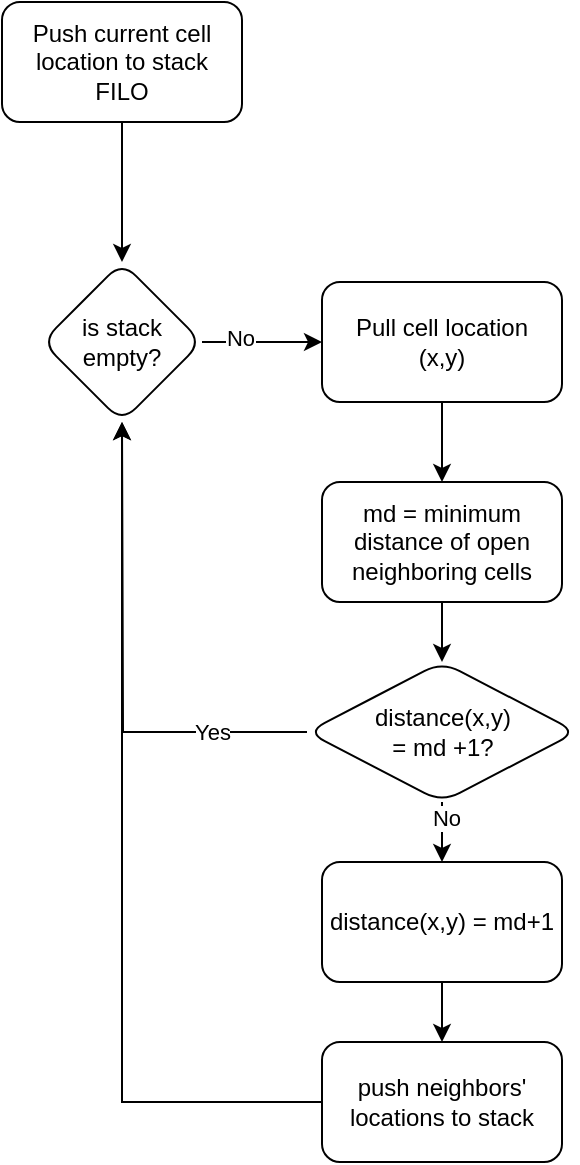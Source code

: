 <mxfile version="21.5.0" type="github">
  <diagram id="C5RBs43oDa-KdzZeNtuy" name="Page-1">
    <mxGraphModel dx="763" dy="1739" grid="1" gridSize="10" guides="1" tooltips="1" connect="1" arrows="1" fold="1" page="1" pageScale="1" pageWidth="827" pageHeight="1169" math="0" shadow="0">
      <root>
        <mxCell id="WIyWlLk6GJQsqaUBKTNV-0" />
        <mxCell id="WIyWlLk6GJQsqaUBKTNV-1" parent="WIyWlLk6GJQsqaUBKTNV-0" />
        <mxCell id="oW4gRNKTt0ASqbm8ZPZX-3" value="" style="edgeStyle=orthogonalEdgeStyle;rounded=0;orthogonalLoop=1;jettySize=auto;html=1;" edge="1" parent="WIyWlLk6GJQsqaUBKTNV-1" source="oW4gRNKTt0ASqbm8ZPZX-1" target="oW4gRNKTt0ASqbm8ZPZX-2">
          <mxGeometry relative="1" as="geometry" />
        </mxCell>
        <mxCell id="oW4gRNKTt0ASqbm8ZPZX-1" value="Push current cell location to stack &lt;br&gt;FILO" style="rounded=1;whiteSpace=wrap;html=1;" vertex="1" parent="WIyWlLk6GJQsqaUBKTNV-1">
          <mxGeometry x="70" y="-1110" width="120" height="60" as="geometry" />
        </mxCell>
        <mxCell id="oW4gRNKTt0ASqbm8ZPZX-5" value="" style="edgeStyle=orthogonalEdgeStyle;rounded=0;orthogonalLoop=1;jettySize=auto;html=1;" edge="1" parent="WIyWlLk6GJQsqaUBKTNV-1" source="oW4gRNKTt0ASqbm8ZPZX-2" target="oW4gRNKTt0ASqbm8ZPZX-4">
          <mxGeometry relative="1" as="geometry" />
        </mxCell>
        <mxCell id="oW4gRNKTt0ASqbm8ZPZX-6" value="No" style="edgeLabel;html=1;align=center;verticalAlign=middle;resizable=0;points=[];" vertex="1" connectable="0" parent="oW4gRNKTt0ASqbm8ZPZX-5">
          <mxGeometry x="-0.389" y="2" relative="1" as="geometry">
            <mxPoint as="offset" />
          </mxGeometry>
        </mxCell>
        <mxCell id="oW4gRNKTt0ASqbm8ZPZX-2" value="is stack empty?" style="rhombus;whiteSpace=wrap;html=1;rounded=1;" vertex="1" parent="WIyWlLk6GJQsqaUBKTNV-1">
          <mxGeometry x="90" y="-980" width="80" height="80" as="geometry" />
        </mxCell>
        <mxCell id="oW4gRNKTt0ASqbm8ZPZX-8" value="" style="edgeStyle=orthogonalEdgeStyle;rounded=0;orthogonalLoop=1;jettySize=auto;html=1;" edge="1" parent="WIyWlLk6GJQsqaUBKTNV-1" source="oW4gRNKTt0ASqbm8ZPZX-4" target="oW4gRNKTt0ASqbm8ZPZX-7">
          <mxGeometry relative="1" as="geometry" />
        </mxCell>
        <mxCell id="oW4gRNKTt0ASqbm8ZPZX-4" value="Pull cell location&lt;br&gt;(x,y)" style="whiteSpace=wrap;html=1;rounded=1;" vertex="1" parent="WIyWlLk6GJQsqaUBKTNV-1">
          <mxGeometry x="230" y="-970" width="120" height="60" as="geometry" />
        </mxCell>
        <mxCell id="oW4gRNKTt0ASqbm8ZPZX-10" value="" style="edgeStyle=orthogonalEdgeStyle;rounded=0;orthogonalLoop=1;jettySize=auto;html=1;" edge="1" parent="WIyWlLk6GJQsqaUBKTNV-1" source="oW4gRNKTt0ASqbm8ZPZX-7" target="oW4gRNKTt0ASqbm8ZPZX-9">
          <mxGeometry relative="1" as="geometry" />
        </mxCell>
        <mxCell id="oW4gRNKTt0ASqbm8ZPZX-7" value="md = minimum distance of open neighboring cells" style="whiteSpace=wrap;html=1;rounded=1;" vertex="1" parent="WIyWlLk6GJQsqaUBKTNV-1">
          <mxGeometry x="230" y="-870" width="120" height="60" as="geometry" />
        </mxCell>
        <mxCell id="oW4gRNKTt0ASqbm8ZPZX-12" value="" style="edgeStyle=orthogonalEdgeStyle;rounded=0;orthogonalLoop=1;jettySize=auto;html=1;" edge="1" parent="WIyWlLk6GJQsqaUBKTNV-1" source="oW4gRNKTt0ASqbm8ZPZX-9" target="oW4gRNKTt0ASqbm8ZPZX-11">
          <mxGeometry relative="1" as="geometry" />
        </mxCell>
        <mxCell id="oW4gRNKTt0ASqbm8ZPZX-18" value="No" style="edgeLabel;html=1;align=center;verticalAlign=middle;resizable=0;points=[];" vertex="1" connectable="0" parent="oW4gRNKTt0ASqbm8ZPZX-12">
          <mxGeometry x="-0.687" y="2" relative="1" as="geometry">
            <mxPoint as="offset" />
          </mxGeometry>
        </mxCell>
        <mxCell id="oW4gRNKTt0ASqbm8ZPZX-16" style="edgeStyle=orthogonalEdgeStyle;rounded=0;orthogonalLoop=1;jettySize=auto;html=1;exitX=0;exitY=0.5;exitDx=0;exitDy=0;" edge="1" parent="WIyWlLk6GJQsqaUBKTNV-1" source="oW4gRNKTt0ASqbm8ZPZX-9">
          <mxGeometry relative="1" as="geometry">
            <mxPoint x="130" y="-900" as="targetPoint" />
          </mxGeometry>
        </mxCell>
        <mxCell id="oW4gRNKTt0ASqbm8ZPZX-17" value="Yes" style="edgeLabel;html=1;align=center;verticalAlign=middle;resizable=0;points=[];" vertex="1" connectable="0" parent="oW4gRNKTt0ASqbm8ZPZX-16">
          <mxGeometry x="-0.615" relative="1" as="geometry">
            <mxPoint as="offset" />
          </mxGeometry>
        </mxCell>
        <mxCell id="oW4gRNKTt0ASqbm8ZPZX-9" value="distance(x,y) &lt;br&gt;= md +1?" style="rhombus;whiteSpace=wrap;html=1;rounded=1;" vertex="1" parent="WIyWlLk6GJQsqaUBKTNV-1">
          <mxGeometry x="222.5" y="-780" width="135" height="70" as="geometry" />
        </mxCell>
        <mxCell id="oW4gRNKTt0ASqbm8ZPZX-14" value="" style="edgeStyle=orthogonalEdgeStyle;rounded=0;orthogonalLoop=1;jettySize=auto;html=1;" edge="1" parent="WIyWlLk6GJQsqaUBKTNV-1" source="oW4gRNKTt0ASqbm8ZPZX-11" target="oW4gRNKTt0ASqbm8ZPZX-13">
          <mxGeometry relative="1" as="geometry" />
        </mxCell>
        <mxCell id="oW4gRNKTt0ASqbm8ZPZX-11" value="distance(x,y) = md+1" style="whiteSpace=wrap;html=1;rounded=1;" vertex="1" parent="WIyWlLk6GJQsqaUBKTNV-1">
          <mxGeometry x="230" y="-680" width="120" height="60" as="geometry" />
        </mxCell>
        <mxCell id="oW4gRNKTt0ASqbm8ZPZX-15" style="edgeStyle=orthogonalEdgeStyle;rounded=0;orthogonalLoop=1;jettySize=auto;html=1;" edge="1" parent="WIyWlLk6GJQsqaUBKTNV-1" source="oW4gRNKTt0ASqbm8ZPZX-13" target="oW4gRNKTt0ASqbm8ZPZX-2">
          <mxGeometry relative="1" as="geometry" />
        </mxCell>
        <mxCell id="oW4gRNKTt0ASqbm8ZPZX-13" value="push neighbors&#39; locations to stack" style="whiteSpace=wrap;html=1;rounded=1;" vertex="1" parent="WIyWlLk6GJQsqaUBKTNV-1">
          <mxGeometry x="230" y="-590" width="120" height="60" as="geometry" />
        </mxCell>
      </root>
    </mxGraphModel>
  </diagram>
</mxfile>
